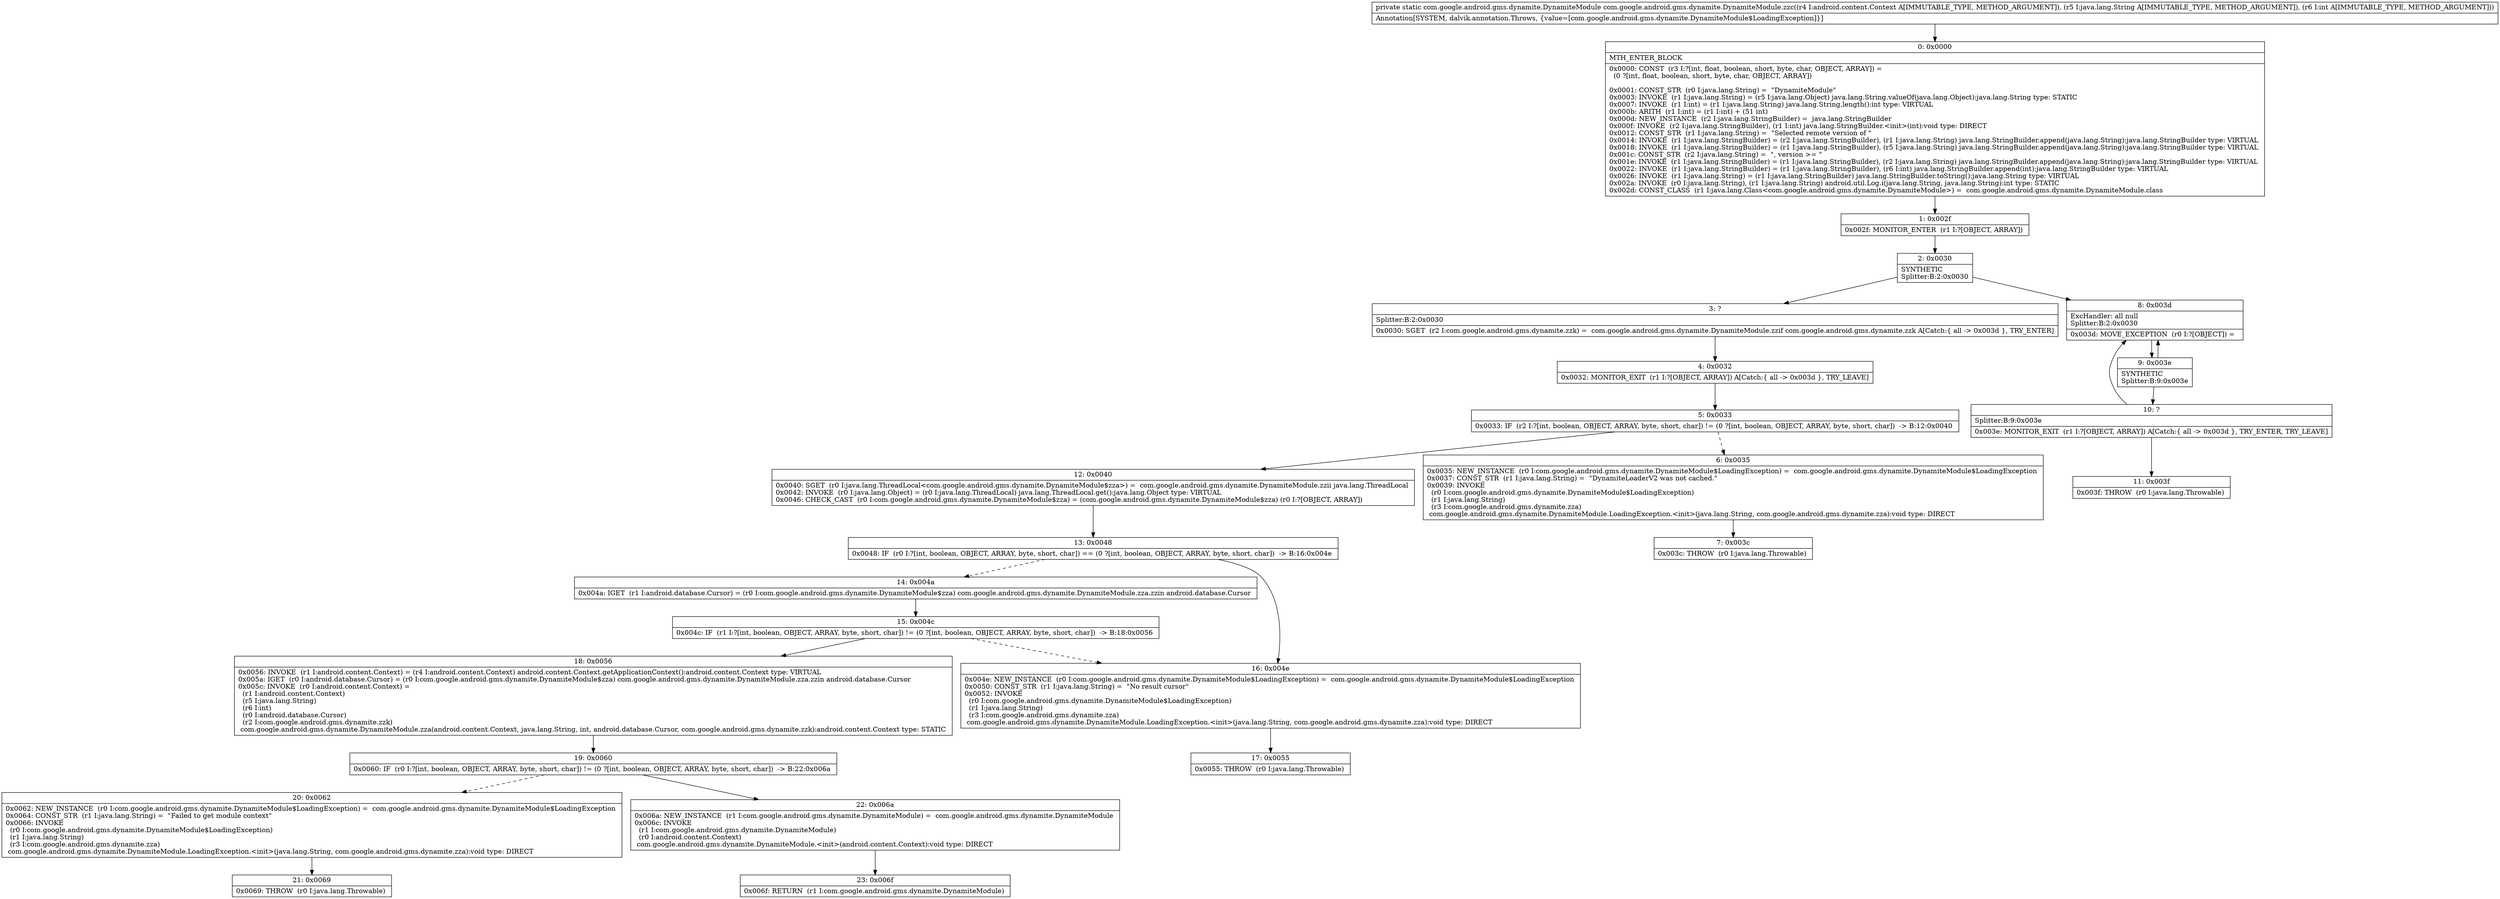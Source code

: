 digraph "CFG forcom.google.android.gms.dynamite.DynamiteModule.zzc(Landroid\/content\/Context;Ljava\/lang\/String;I)Lcom\/google\/android\/gms\/dynamite\/DynamiteModule;" {
Node_0 [shape=record,label="{0\:\ 0x0000|MTH_ENTER_BLOCK\l|0x0000: CONST  (r3 I:?[int, float, boolean, short, byte, char, OBJECT, ARRAY]) = \l  (0 ?[int, float, boolean, short, byte, char, OBJECT, ARRAY])\l \l0x0001: CONST_STR  (r0 I:java.lang.String) =  \"DynamiteModule\" \l0x0003: INVOKE  (r1 I:java.lang.String) = (r5 I:java.lang.Object) java.lang.String.valueOf(java.lang.Object):java.lang.String type: STATIC \l0x0007: INVOKE  (r1 I:int) = (r1 I:java.lang.String) java.lang.String.length():int type: VIRTUAL \l0x000b: ARITH  (r1 I:int) = (r1 I:int) + (51 int) \l0x000d: NEW_INSTANCE  (r2 I:java.lang.StringBuilder) =  java.lang.StringBuilder \l0x000f: INVOKE  (r2 I:java.lang.StringBuilder), (r1 I:int) java.lang.StringBuilder.\<init\>(int):void type: DIRECT \l0x0012: CONST_STR  (r1 I:java.lang.String) =  \"Selected remote version of \" \l0x0014: INVOKE  (r1 I:java.lang.StringBuilder) = (r2 I:java.lang.StringBuilder), (r1 I:java.lang.String) java.lang.StringBuilder.append(java.lang.String):java.lang.StringBuilder type: VIRTUAL \l0x0018: INVOKE  (r1 I:java.lang.StringBuilder) = (r1 I:java.lang.StringBuilder), (r5 I:java.lang.String) java.lang.StringBuilder.append(java.lang.String):java.lang.StringBuilder type: VIRTUAL \l0x001c: CONST_STR  (r2 I:java.lang.String) =  \", version \>= \" \l0x001e: INVOKE  (r1 I:java.lang.StringBuilder) = (r1 I:java.lang.StringBuilder), (r2 I:java.lang.String) java.lang.StringBuilder.append(java.lang.String):java.lang.StringBuilder type: VIRTUAL \l0x0022: INVOKE  (r1 I:java.lang.StringBuilder) = (r1 I:java.lang.StringBuilder), (r6 I:int) java.lang.StringBuilder.append(int):java.lang.StringBuilder type: VIRTUAL \l0x0026: INVOKE  (r1 I:java.lang.String) = (r1 I:java.lang.StringBuilder) java.lang.StringBuilder.toString():java.lang.String type: VIRTUAL \l0x002a: INVOKE  (r0 I:java.lang.String), (r1 I:java.lang.String) android.util.Log.i(java.lang.String, java.lang.String):int type: STATIC \l0x002d: CONST_CLASS  (r1 I:java.lang.Class\<com.google.android.gms.dynamite.DynamiteModule\>) =  com.google.android.gms.dynamite.DynamiteModule.class \l}"];
Node_1 [shape=record,label="{1\:\ 0x002f|0x002f: MONITOR_ENTER  (r1 I:?[OBJECT, ARRAY]) \l}"];
Node_2 [shape=record,label="{2\:\ 0x0030|SYNTHETIC\lSplitter:B:2:0x0030\l}"];
Node_3 [shape=record,label="{3\:\ ?|Splitter:B:2:0x0030\l|0x0030: SGET  (r2 I:com.google.android.gms.dynamite.zzk) =  com.google.android.gms.dynamite.DynamiteModule.zzif com.google.android.gms.dynamite.zzk A[Catch:\{ all \-\> 0x003d \}, TRY_ENTER]\l}"];
Node_4 [shape=record,label="{4\:\ 0x0032|0x0032: MONITOR_EXIT  (r1 I:?[OBJECT, ARRAY]) A[Catch:\{ all \-\> 0x003d \}, TRY_LEAVE]\l}"];
Node_5 [shape=record,label="{5\:\ 0x0033|0x0033: IF  (r2 I:?[int, boolean, OBJECT, ARRAY, byte, short, char]) != (0 ?[int, boolean, OBJECT, ARRAY, byte, short, char])  \-\> B:12:0x0040 \l}"];
Node_6 [shape=record,label="{6\:\ 0x0035|0x0035: NEW_INSTANCE  (r0 I:com.google.android.gms.dynamite.DynamiteModule$LoadingException) =  com.google.android.gms.dynamite.DynamiteModule$LoadingException \l0x0037: CONST_STR  (r1 I:java.lang.String) =  \"DynamiteLoaderV2 was not cached.\" \l0x0039: INVOKE  \l  (r0 I:com.google.android.gms.dynamite.DynamiteModule$LoadingException)\l  (r1 I:java.lang.String)\l  (r3 I:com.google.android.gms.dynamite.zza)\l com.google.android.gms.dynamite.DynamiteModule.LoadingException.\<init\>(java.lang.String, com.google.android.gms.dynamite.zza):void type: DIRECT \l}"];
Node_7 [shape=record,label="{7\:\ 0x003c|0x003c: THROW  (r0 I:java.lang.Throwable) \l}"];
Node_8 [shape=record,label="{8\:\ 0x003d|ExcHandler: all null\lSplitter:B:2:0x0030\l|0x003d: MOVE_EXCEPTION  (r0 I:?[OBJECT]) =  \l}"];
Node_9 [shape=record,label="{9\:\ 0x003e|SYNTHETIC\lSplitter:B:9:0x003e\l}"];
Node_10 [shape=record,label="{10\:\ ?|Splitter:B:9:0x003e\l|0x003e: MONITOR_EXIT  (r1 I:?[OBJECT, ARRAY]) A[Catch:\{ all \-\> 0x003d \}, TRY_ENTER, TRY_LEAVE]\l}"];
Node_11 [shape=record,label="{11\:\ 0x003f|0x003f: THROW  (r0 I:java.lang.Throwable) \l}"];
Node_12 [shape=record,label="{12\:\ 0x0040|0x0040: SGET  (r0 I:java.lang.ThreadLocal\<com.google.android.gms.dynamite.DynamiteModule$zza\>) =  com.google.android.gms.dynamite.DynamiteModule.zzii java.lang.ThreadLocal \l0x0042: INVOKE  (r0 I:java.lang.Object) = (r0 I:java.lang.ThreadLocal) java.lang.ThreadLocal.get():java.lang.Object type: VIRTUAL \l0x0046: CHECK_CAST  (r0 I:com.google.android.gms.dynamite.DynamiteModule$zza) = (com.google.android.gms.dynamite.DynamiteModule$zza) (r0 I:?[OBJECT, ARRAY]) \l}"];
Node_13 [shape=record,label="{13\:\ 0x0048|0x0048: IF  (r0 I:?[int, boolean, OBJECT, ARRAY, byte, short, char]) == (0 ?[int, boolean, OBJECT, ARRAY, byte, short, char])  \-\> B:16:0x004e \l}"];
Node_14 [shape=record,label="{14\:\ 0x004a|0x004a: IGET  (r1 I:android.database.Cursor) = (r0 I:com.google.android.gms.dynamite.DynamiteModule$zza) com.google.android.gms.dynamite.DynamiteModule.zza.zzin android.database.Cursor \l}"];
Node_15 [shape=record,label="{15\:\ 0x004c|0x004c: IF  (r1 I:?[int, boolean, OBJECT, ARRAY, byte, short, char]) != (0 ?[int, boolean, OBJECT, ARRAY, byte, short, char])  \-\> B:18:0x0056 \l}"];
Node_16 [shape=record,label="{16\:\ 0x004e|0x004e: NEW_INSTANCE  (r0 I:com.google.android.gms.dynamite.DynamiteModule$LoadingException) =  com.google.android.gms.dynamite.DynamiteModule$LoadingException \l0x0050: CONST_STR  (r1 I:java.lang.String) =  \"No result cursor\" \l0x0052: INVOKE  \l  (r0 I:com.google.android.gms.dynamite.DynamiteModule$LoadingException)\l  (r1 I:java.lang.String)\l  (r3 I:com.google.android.gms.dynamite.zza)\l com.google.android.gms.dynamite.DynamiteModule.LoadingException.\<init\>(java.lang.String, com.google.android.gms.dynamite.zza):void type: DIRECT \l}"];
Node_17 [shape=record,label="{17\:\ 0x0055|0x0055: THROW  (r0 I:java.lang.Throwable) \l}"];
Node_18 [shape=record,label="{18\:\ 0x0056|0x0056: INVOKE  (r1 I:android.content.Context) = (r4 I:android.content.Context) android.content.Context.getApplicationContext():android.content.Context type: VIRTUAL \l0x005a: IGET  (r0 I:android.database.Cursor) = (r0 I:com.google.android.gms.dynamite.DynamiteModule$zza) com.google.android.gms.dynamite.DynamiteModule.zza.zzin android.database.Cursor \l0x005c: INVOKE  (r0 I:android.content.Context) = \l  (r1 I:android.content.Context)\l  (r5 I:java.lang.String)\l  (r6 I:int)\l  (r0 I:android.database.Cursor)\l  (r2 I:com.google.android.gms.dynamite.zzk)\l com.google.android.gms.dynamite.DynamiteModule.zza(android.content.Context, java.lang.String, int, android.database.Cursor, com.google.android.gms.dynamite.zzk):android.content.Context type: STATIC \l}"];
Node_19 [shape=record,label="{19\:\ 0x0060|0x0060: IF  (r0 I:?[int, boolean, OBJECT, ARRAY, byte, short, char]) != (0 ?[int, boolean, OBJECT, ARRAY, byte, short, char])  \-\> B:22:0x006a \l}"];
Node_20 [shape=record,label="{20\:\ 0x0062|0x0062: NEW_INSTANCE  (r0 I:com.google.android.gms.dynamite.DynamiteModule$LoadingException) =  com.google.android.gms.dynamite.DynamiteModule$LoadingException \l0x0064: CONST_STR  (r1 I:java.lang.String) =  \"Failed to get module context\" \l0x0066: INVOKE  \l  (r0 I:com.google.android.gms.dynamite.DynamiteModule$LoadingException)\l  (r1 I:java.lang.String)\l  (r3 I:com.google.android.gms.dynamite.zza)\l com.google.android.gms.dynamite.DynamiteModule.LoadingException.\<init\>(java.lang.String, com.google.android.gms.dynamite.zza):void type: DIRECT \l}"];
Node_21 [shape=record,label="{21\:\ 0x0069|0x0069: THROW  (r0 I:java.lang.Throwable) \l}"];
Node_22 [shape=record,label="{22\:\ 0x006a|0x006a: NEW_INSTANCE  (r1 I:com.google.android.gms.dynamite.DynamiteModule) =  com.google.android.gms.dynamite.DynamiteModule \l0x006c: INVOKE  \l  (r1 I:com.google.android.gms.dynamite.DynamiteModule)\l  (r0 I:android.content.Context)\l com.google.android.gms.dynamite.DynamiteModule.\<init\>(android.content.Context):void type: DIRECT \l}"];
Node_23 [shape=record,label="{23\:\ 0x006f|0x006f: RETURN  (r1 I:com.google.android.gms.dynamite.DynamiteModule) \l}"];
MethodNode[shape=record,label="{private static com.google.android.gms.dynamite.DynamiteModule com.google.android.gms.dynamite.DynamiteModule.zzc((r4 I:android.content.Context A[IMMUTABLE_TYPE, METHOD_ARGUMENT]), (r5 I:java.lang.String A[IMMUTABLE_TYPE, METHOD_ARGUMENT]), (r6 I:int A[IMMUTABLE_TYPE, METHOD_ARGUMENT]))  | Annotation[SYSTEM, dalvik.annotation.Throws, \{value=[com.google.android.gms.dynamite.DynamiteModule$LoadingException]\}]\l}"];
MethodNode -> Node_0;
Node_0 -> Node_1;
Node_1 -> Node_2;
Node_2 -> Node_3;
Node_2 -> Node_8;
Node_3 -> Node_4;
Node_4 -> Node_5;
Node_5 -> Node_6[style=dashed];
Node_5 -> Node_12;
Node_6 -> Node_7;
Node_8 -> Node_9;
Node_9 -> Node_10;
Node_9 -> Node_8;
Node_10 -> Node_11;
Node_10 -> Node_8;
Node_12 -> Node_13;
Node_13 -> Node_14[style=dashed];
Node_13 -> Node_16;
Node_14 -> Node_15;
Node_15 -> Node_16[style=dashed];
Node_15 -> Node_18;
Node_16 -> Node_17;
Node_18 -> Node_19;
Node_19 -> Node_20[style=dashed];
Node_19 -> Node_22;
Node_20 -> Node_21;
Node_22 -> Node_23;
}

